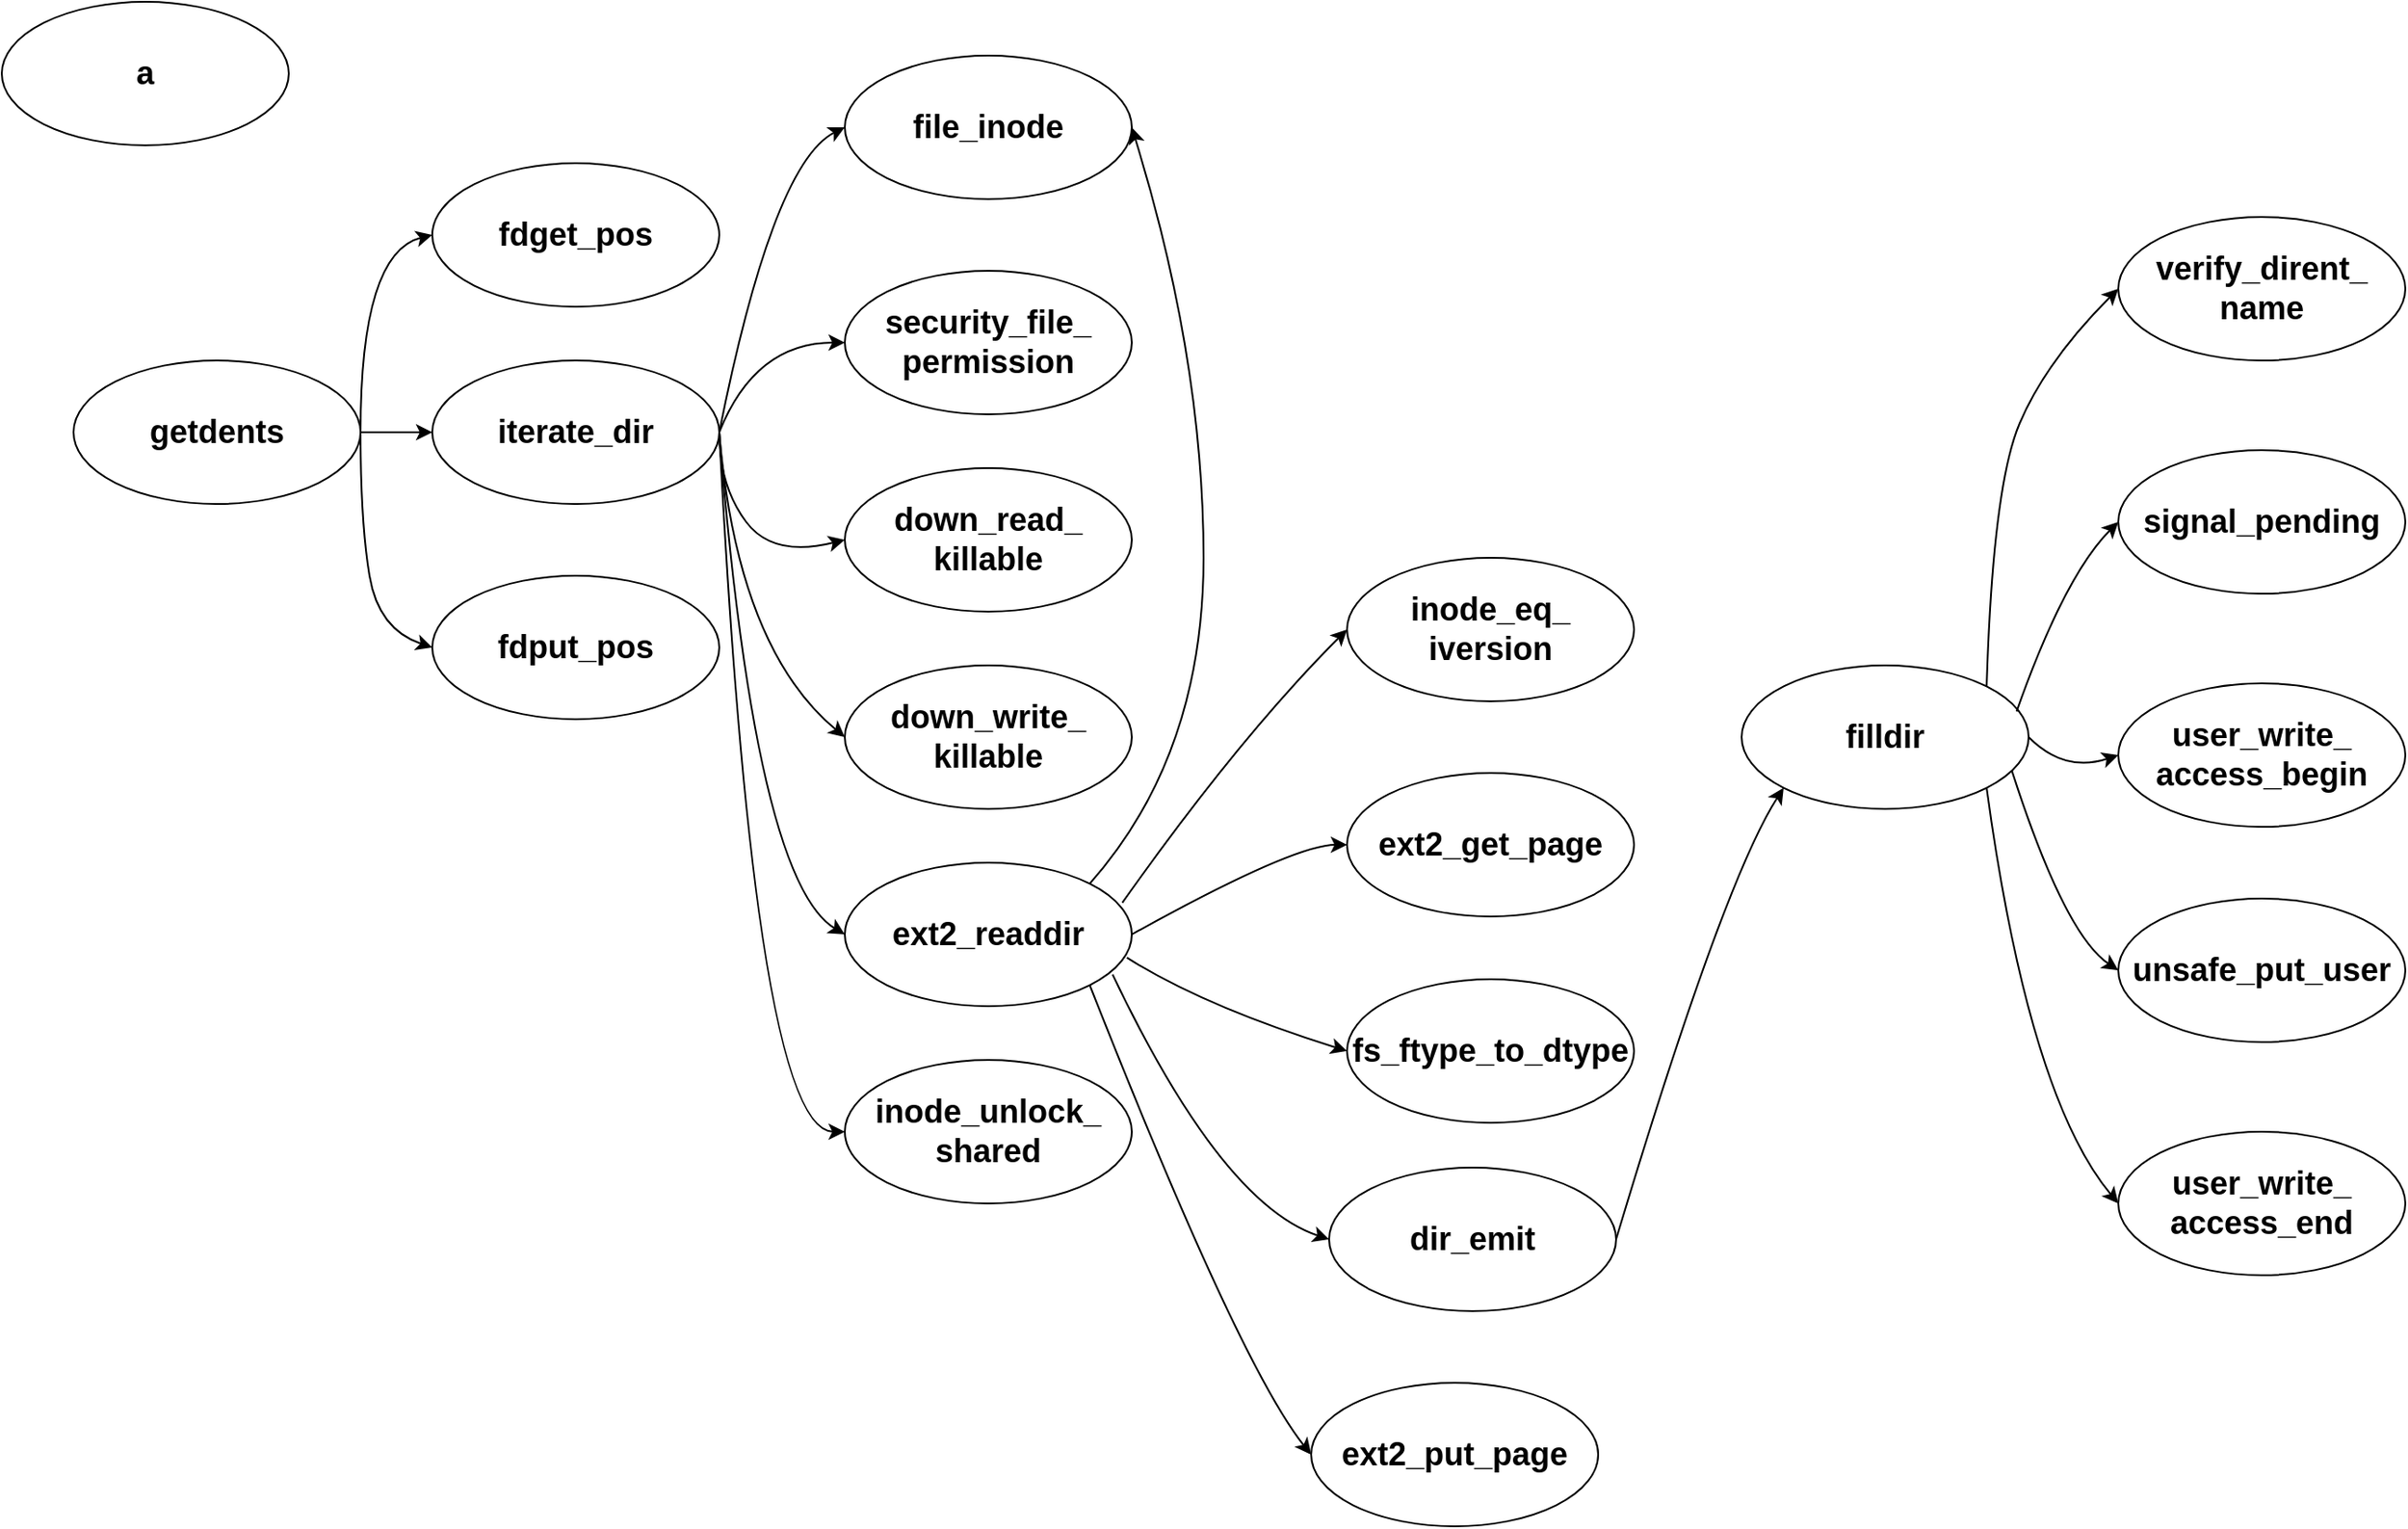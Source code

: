<mxfile version="17.4.3" type="github">
  <diagram id="wh8e0AfhXRtJmM7Nm8Zx" name="Page-1">
    <mxGraphModel dx="1730" dy="965" grid="1" gridSize="10" guides="1" tooltips="1" connect="1" arrows="1" fold="1" page="1" pageScale="1" pageWidth="827" pageHeight="1169" math="0" shadow="0">
      <root>
        <mxCell id="0" />
        <mxCell id="1" parent="0" />
        <mxCell id="8KLHfao8B2fxPnTa-pXK-3" value="&lt;font style=&quot;font-size: 18px&quot;&gt;&lt;b&gt;a&lt;/b&gt;&lt;/font&gt;" style="ellipse;whiteSpace=wrap;html=1;" vertex="1" parent="1">
          <mxGeometry width="160" height="80" as="geometry" />
        </mxCell>
        <mxCell id="8KLHfao8B2fxPnTa-pXK-19" style="edgeStyle=orthogonalEdgeStyle;rounded=0;orthogonalLoop=1;jettySize=auto;html=1;exitX=1;exitY=0.5;exitDx=0;exitDy=0;entryX=0;entryY=0.5;entryDx=0;entryDy=0;fontSize=18;" edge="1" parent="1" source="8KLHfao8B2fxPnTa-pXK-4" target="8KLHfao8B2fxPnTa-pXK-7">
          <mxGeometry relative="1" as="geometry" />
        </mxCell>
        <mxCell id="8KLHfao8B2fxPnTa-pXK-4" value="&lt;font style=&quot;font-size: 18px&quot;&gt;&lt;b&gt;getdents&lt;/b&gt;&lt;/font&gt;" style="ellipse;whiteSpace=wrap;html=1;" vertex="1" parent="1">
          <mxGeometry x="40" y="200" width="160" height="80" as="geometry" />
        </mxCell>
        <mxCell id="8KLHfao8B2fxPnTa-pXK-5" value="&lt;span style=&quot;font-size: 18px&quot;&gt;&lt;b&gt;fdget_pos&lt;/b&gt;&lt;/span&gt;" style="ellipse;whiteSpace=wrap;html=1;" vertex="1" parent="1">
          <mxGeometry x="240" y="90" width="160" height="80" as="geometry" />
        </mxCell>
        <mxCell id="8KLHfao8B2fxPnTa-pXK-6" value="&lt;span style=&quot;font-size: 18px&quot;&gt;&lt;b&gt;fdput_pos&lt;/b&gt;&lt;/span&gt;" style="ellipse;whiteSpace=wrap;html=1;" vertex="1" parent="1">
          <mxGeometry x="240" y="320" width="160" height="80" as="geometry" />
        </mxCell>
        <mxCell id="8KLHfao8B2fxPnTa-pXK-7" value="&lt;span style=&quot;font-size: 18px&quot;&gt;&lt;b&gt;iterate_dir&lt;/b&gt;&lt;/span&gt;" style="ellipse;whiteSpace=wrap;html=1;" vertex="1" parent="1">
          <mxGeometry x="240" y="200" width="160" height="80" as="geometry" />
        </mxCell>
        <mxCell id="8KLHfao8B2fxPnTa-pXK-8" value="&lt;span style=&quot;font-size: 18px&quot;&gt;&lt;b&gt;file_inode&lt;/b&gt;&lt;/span&gt;" style="ellipse;whiteSpace=wrap;html=1;" vertex="1" parent="1">
          <mxGeometry x="470" y="30" width="160" height="80" as="geometry" />
        </mxCell>
        <mxCell id="8KLHfao8B2fxPnTa-pXK-9" value="&lt;span style=&quot;font-size: 18px&quot;&gt;&lt;b&gt;security_file_&lt;br&gt;permission&lt;/b&gt;&lt;/span&gt;" style="ellipse;whiteSpace=wrap;html=1;" vertex="1" parent="1">
          <mxGeometry x="470" y="150" width="160" height="80" as="geometry" />
        </mxCell>
        <mxCell id="8KLHfao8B2fxPnTa-pXK-10" value="&lt;span style=&quot;font-size: 18px&quot;&gt;&lt;b&gt;down_read_&lt;br&gt;killable&lt;/b&gt;&lt;/span&gt;" style="ellipse;whiteSpace=wrap;html=1;" vertex="1" parent="1">
          <mxGeometry x="470" y="260" width="160" height="80" as="geometry" />
        </mxCell>
        <mxCell id="8KLHfao8B2fxPnTa-pXK-11" value="&lt;span style=&quot;font-size: 18px&quot;&gt;&lt;b&gt;down_write_&lt;br&gt;killable&lt;/b&gt;&lt;/span&gt;" style="ellipse;whiteSpace=wrap;html=1;" vertex="1" parent="1">
          <mxGeometry x="470" y="370" width="160" height="80" as="geometry" />
        </mxCell>
        <mxCell id="8KLHfao8B2fxPnTa-pXK-12" value="&lt;span style=&quot;font-size: 18px&quot;&gt;&lt;b&gt;ext2_readdir&lt;/b&gt;&lt;/span&gt;" style="ellipse;whiteSpace=wrap;html=1;" vertex="1" parent="1">
          <mxGeometry x="470" y="480" width="160" height="80" as="geometry" />
        </mxCell>
        <mxCell id="8KLHfao8B2fxPnTa-pXK-13" value="&lt;span style=&quot;font-size: 18px&quot;&gt;&lt;b&gt;inode_unlock_&lt;br&gt;shared&lt;/b&gt;&lt;/span&gt;" style="ellipse;whiteSpace=wrap;html=1;" vertex="1" parent="1">
          <mxGeometry x="470" y="590" width="160" height="80" as="geometry" />
        </mxCell>
        <mxCell id="8KLHfao8B2fxPnTa-pXK-14" value="&lt;span style=&quot;font-size: 18px&quot;&gt;&lt;b&gt;inode_eq_&lt;br&gt;iversion&lt;/b&gt;&lt;/span&gt;" style="ellipse;whiteSpace=wrap;html=1;" vertex="1" parent="1">
          <mxGeometry x="750" y="310" width="160" height="80" as="geometry" />
        </mxCell>
        <mxCell id="8KLHfao8B2fxPnTa-pXK-18" value="" style="curved=1;endArrow=classic;html=1;rounded=0;fontSize=18;exitX=1;exitY=0.5;exitDx=0;exitDy=0;" edge="1" parent="1" source="8KLHfao8B2fxPnTa-pXK-4">
          <mxGeometry width="50" height="50" relative="1" as="geometry">
            <mxPoint x="190" y="180" as="sourcePoint" />
            <mxPoint x="240" y="130" as="targetPoint" />
            <Array as="points">
              <mxPoint x="200" y="140" />
            </Array>
          </mxGeometry>
        </mxCell>
        <mxCell id="8KLHfao8B2fxPnTa-pXK-20" value="" style="curved=1;endArrow=classic;html=1;rounded=0;fontSize=18;exitX=1;exitY=0.5;exitDx=0;exitDy=0;" edge="1" parent="1" source="8KLHfao8B2fxPnTa-pXK-4">
          <mxGeometry width="50" height="50" relative="1" as="geometry">
            <mxPoint x="190" y="410" as="sourcePoint" />
            <mxPoint x="240" y="360" as="targetPoint" />
            <Array as="points">
              <mxPoint x="200" y="290" />
              <mxPoint x="210" y="350" />
            </Array>
          </mxGeometry>
        </mxCell>
        <mxCell id="8KLHfao8B2fxPnTa-pXK-21" value="" style="curved=1;endArrow=classic;html=1;rounded=0;fontSize=18;exitX=1;exitY=0.5;exitDx=0;exitDy=0;" edge="1" parent="1" source="8KLHfao8B2fxPnTa-pXK-7">
          <mxGeometry width="50" height="50" relative="1" as="geometry">
            <mxPoint x="420" y="120" as="sourcePoint" />
            <mxPoint x="470" y="70" as="targetPoint" />
            <Array as="points">
              <mxPoint x="430" y="90" />
            </Array>
          </mxGeometry>
        </mxCell>
        <mxCell id="8KLHfao8B2fxPnTa-pXK-22" value="" style="curved=1;endArrow=classic;html=1;rounded=0;fontSize=18;" edge="1" parent="1">
          <mxGeometry width="50" height="50" relative="1" as="geometry">
            <mxPoint x="400" y="240" as="sourcePoint" />
            <mxPoint x="470" y="190" as="targetPoint" />
            <Array as="points">
              <mxPoint x="420" y="190" />
            </Array>
          </mxGeometry>
        </mxCell>
        <mxCell id="8KLHfao8B2fxPnTa-pXK-23" value="" style="curved=1;endArrow=classic;html=1;rounded=0;fontSize=18;" edge="1" parent="1">
          <mxGeometry width="50" height="50" relative="1" as="geometry">
            <mxPoint x="400" y="240" as="sourcePoint" />
            <mxPoint x="470" y="300" as="targetPoint" />
            <Array as="points">
              <mxPoint x="400" y="270" />
              <mxPoint x="430" y="310" />
            </Array>
          </mxGeometry>
        </mxCell>
        <mxCell id="8KLHfao8B2fxPnTa-pXK-24" value="" style="curved=1;endArrow=classic;html=1;rounded=0;fontSize=18;" edge="1" parent="1">
          <mxGeometry width="50" height="50" relative="1" as="geometry">
            <mxPoint x="400" y="240" as="sourcePoint" />
            <mxPoint x="470" y="410" as="targetPoint" />
            <Array as="points">
              <mxPoint x="410" y="360" />
            </Array>
          </mxGeometry>
        </mxCell>
        <mxCell id="8KLHfao8B2fxPnTa-pXK-25" value="" style="curved=1;endArrow=classic;html=1;rounded=0;fontSize=18;exitX=1;exitY=0.5;exitDx=0;exitDy=0;" edge="1" parent="1" source="8KLHfao8B2fxPnTa-pXK-7">
          <mxGeometry width="50" height="50" relative="1" as="geometry">
            <mxPoint x="400" y="230" as="sourcePoint" />
            <mxPoint x="470" y="520" as="targetPoint" />
            <Array as="points">
              <mxPoint x="420" y="490" />
            </Array>
          </mxGeometry>
        </mxCell>
        <mxCell id="8KLHfao8B2fxPnTa-pXK-26" value="" style="curved=1;endArrow=classic;html=1;rounded=0;fontSize=18;" edge="1" parent="1">
          <mxGeometry width="50" height="50" relative="1" as="geometry">
            <mxPoint x="400" y="240" as="sourcePoint" />
            <mxPoint x="470" y="630" as="targetPoint" />
            <Array as="points">
              <mxPoint x="420" y="630" />
            </Array>
          </mxGeometry>
        </mxCell>
        <mxCell id="8KLHfao8B2fxPnTa-pXK-27" value="" style="curved=1;endArrow=classic;html=1;rounded=0;fontSize=18;exitX=1;exitY=0;exitDx=0;exitDy=0;entryX=1;entryY=0.5;entryDx=0;entryDy=0;" edge="1" parent="1" source="8KLHfao8B2fxPnTa-pXK-12" target="8KLHfao8B2fxPnTa-pXK-8">
          <mxGeometry width="50" height="50" relative="1" as="geometry">
            <mxPoint x="650" y="400" as="sourcePoint" />
            <mxPoint x="700" y="350" as="targetPoint" />
            <Array as="points">
              <mxPoint x="670" y="420" />
              <mxPoint x="670" y="200" />
            </Array>
          </mxGeometry>
        </mxCell>
        <mxCell id="8KLHfao8B2fxPnTa-pXK-28" value="&lt;span style=&quot;font-size: 18px&quot;&gt;&lt;b&gt;ext2_get_page&lt;/b&gt;&lt;/span&gt;" style="ellipse;whiteSpace=wrap;html=1;" vertex="1" parent="1">
          <mxGeometry x="750" y="430" width="160" height="80" as="geometry" />
        </mxCell>
        <mxCell id="8KLHfao8B2fxPnTa-pXK-29" value="&lt;span style=&quot;font-size: 18px&quot;&gt;&lt;b&gt;ext2_put_page&lt;/b&gt;&lt;/span&gt;" style="ellipse;whiteSpace=wrap;html=1;" vertex="1" parent="1">
          <mxGeometry x="730" y="770" width="160" height="80" as="geometry" />
        </mxCell>
        <mxCell id="8KLHfao8B2fxPnTa-pXK-30" value="&lt;span style=&quot;font-size: 18px&quot;&gt;&lt;b&gt;fs_ftype_to_dtype&lt;/b&gt;&lt;/span&gt;" style="ellipse;whiteSpace=wrap;html=1;" vertex="1" parent="1">
          <mxGeometry x="750" y="545" width="160" height="80" as="geometry" />
        </mxCell>
        <mxCell id="8KLHfao8B2fxPnTa-pXK-31" value="&lt;span style=&quot;font-size: 18px&quot;&gt;&lt;b&gt;dir_emit&lt;/b&gt;&lt;/span&gt;" style="ellipse;whiteSpace=wrap;html=1;" vertex="1" parent="1">
          <mxGeometry x="740" y="650" width="160" height="80" as="geometry" />
        </mxCell>
        <mxCell id="8KLHfao8B2fxPnTa-pXK-32" value="&lt;span style=&quot;font-size: 18px&quot;&gt;&lt;b&gt;filldir&lt;/b&gt;&lt;/span&gt;" style="ellipse;whiteSpace=wrap;html=1;" vertex="1" parent="1">
          <mxGeometry x="970" y="370" width="160" height="80" as="geometry" />
        </mxCell>
        <mxCell id="8KLHfao8B2fxPnTa-pXK-33" value="&lt;span style=&quot;font-size: 18px&quot;&gt;&lt;b&gt;verify_dirent_&lt;br&gt;name&lt;/b&gt;&lt;/span&gt;" style="ellipse;whiteSpace=wrap;html=1;" vertex="1" parent="1">
          <mxGeometry x="1180" y="120" width="160" height="80" as="geometry" />
        </mxCell>
        <mxCell id="8KLHfao8B2fxPnTa-pXK-34" value="&lt;span style=&quot;font-size: 18px&quot;&gt;&lt;b&gt;signal_pending&lt;/b&gt;&lt;/span&gt;" style="ellipse;whiteSpace=wrap;html=1;" vertex="1" parent="1">
          <mxGeometry x="1180" y="250" width="160" height="80" as="geometry" />
        </mxCell>
        <mxCell id="8KLHfao8B2fxPnTa-pXK-35" value="&lt;span style=&quot;font-size: 18px&quot;&gt;&lt;b&gt;user_write_&lt;br&gt;access_begin&lt;/b&gt;&lt;/span&gt;" style="ellipse;whiteSpace=wrap;html=1;" vertex="1" parent="1">
          <mxGeometry x="1180" y="380" width="160" height="80" as="geometry" />
        </mxCell>
        <mxCell id="8KLHfao8B2fxPnTa-pXK-36" value="&lt;span style=&quot;font-size: 18px&quot;&gt;&lt;b&gt;unsafe_put_user&lt;/b&gt;&lt;/span&gt;" style="ellipse;whiteSpace=wrap;html=1;" vertex="1" parent="1">
          <mxGeometry x="1180" y="500" width="160" height="80" as="geometry" />
        </mxCell>
        <mxCell id="8KLHfao8B2fxPnTa-pXK-37" value="&lt;span style=&quot;font-size: 18px&quot;&gt;&lt;b&gt;user_write_&lt;br&gt;access_end&lt;/b&gt;&lt;/span&gt;" style="ellipse;whiteSpace=wrap;html=1;" vertex="1" parent="1">
          <mxGeometry x="1180" y="630" width="160" height="80" as="geometry" />
        </mxCell>
        <mxCell id="8KLHfao8B2fxPnTa-pXK-38" value="" style="curved=1;endArrow=classic;html=1;rounded=0;fontSize=18;entryX=0;entryY=0.5;entryDx=0;entryDy=0;exitX=0.967;exitY=0.279;exitDx=0;exitDy=0;exitPerimeter=0;" edge="1" parent="1" source="8KLHfao8B2fxPnTa-pXK-12" target="8KLHfao8B2fxPnTa-pXK-14">
          <mxGeometry width="50" height="50" relative="1" as="geometry">
            <mxPoint x="690" y="400" as="sourcePoint" />
            <mxPoint x="740" y="350" as="targetPoint" />
            <Array as="points">
              <mxPoint x="690" y="410" />
            </Array>
          </mxGeometry>
        </mxCell>
        <mxCell id="8KLHfao8B2fxPnTa-pXK-39" value="" style="curved=1;endArrow=classic;html=1;rounded=0;fontSize=18;entryX=0;entryY=0.5;entryDx=0;entryDy=0;exitX=1;exitY=0.5;exitDx=0;exitDy=0;" edge="1" parent="1" source="8KLHfao8B2fxPnTa-pXK-12" target="8KLHfao8B2fxPnTa-pXK-28">
          <mxGeometry width="50" height="50" relative="1" as="geometry">
            <mxPoint x="670" y="540" as="sourcePoint" />
            <mxPoint x="720" y="490" as="targetPoint" />
            <Array as="points">
              <mxPoint x="720" y="470" />
            </Array>
          </mxGeometry>
        </mxCell>
        <mxCell id="8KLHfao8B2fxPnTa-pXK-40" value="" style="curved=1;endArrow=classic;html=1;rounded=0;fontSize=18;entryX=0;entryY=0.5;entryDx=0;entryDy=0;exitX=0.983;exitY=0.662;exitDx=0;exitDy=0;exitPerimeter=0;" edge="1" parent="1" source="8KLHfao8B2fxPnTa-pXK-12" target="8KLHfao8B2fxPnTa-pXK-30">
          <mxGeometry width="50" height="50" relative="1" as="geometry">
            <mxPoint x="630" y="540" as="sourcePoint" />
            <mxPoint x="730" y="590" as="targetPoint" />
            <Array as="points">
              <mxPoint x="670" y="560" />
            </Array>
          </mxGeometry>
        </mxCell>
        <mxCell id="8KLHfao8B2fxPnTa-pXK-41" value="" style="curved=1;endArrow=classic;html=1;rounded=0;fontSize=18;entryX=0;entryY=0.5;entryDx=0;entryDy=0;exitX=0.933;exitY=0.779;exitDx=0;exitDy=0;exitPerimeter=0;" edge="1" parent="1" source="8KLHfao8B2fxPnTa-pXK-12" target="8KLHfao8B2fxPnTa-pXK-31">
          <mxGeometry width="50" height="50" relative="1" as="geometry">
            <mxPoint x="670" y="740" as="sourcePoint" />
            <mxPoint x="720" y="690" as="targetPoint" />
            <Array as="points">
              <mxPoint x="680" y="670" />
            </Array>
          </mxGeometry>
        </mxCell>
        <mxCell id="8KLHfao8B2fxPnTa-pXK-42" value="" style="curved=1;endArrow=classic;html=1;rounded=0;fontSize=18;entryX=0;entryY=0.5;entryDx=0;entryDy=0;exitX=1;exitY=1;exitDx=0;exitDy=0;" edge="1" parent="1" source="8KLHfao8B2fxPnTa-pXK-12" target="8KLHfao8B2fxPnTa-pXK-29">
          <mxGeometry width="50" height="50" relative="1" as="geometry">
            <mxPoint x="630" y="520" as="sourcePoint" />
            <mxPoint x="670" y="800" as="targetPoint" />
            <Array as="points">
              <mxPoint x="690" y="760" />
            </Array>
          </mxGeometry>
        </mxCell>
        <mxCell id="8KLHfao8B2fxPnTa-pXK-43" value="" style="curved=1;endArrow=classic;html=1;rounded=0;fontSize=18;entryX=0;entryY=1;entryDx=0;entryDy=0;exitX=1;exitY=0.5;exitDx=0;exitDy=0;" edge="1" parent="1" source="8KLHfao8B2fxPnTa-pXK-31" target="8KLHfao8B2fxPnTa-pXK-32">
          <mxGeometry width="50" height="50" relative="1" as="geometry">
            <mxPoint x="940" y="530" as="sourcePoint" />
            <mxPoint x="990" y="480" as="targetPoint" />
            <Array as="points">
              <mxPoint x="960" y="490" />
            </Array>
          </mxGeometry>
        </mxCell>
        <mxCell id="8KLHfao8B2fxPnTa-pXK-44" value="" style="curved=1;endArrow=classic;html=1;rounded=0;fontSize=18;entryX=0;entryY=0.5;entryDx=0;entryDy=0;exitX=1;exitY=0;exitDx=0;exitDy=0;" edge="1" parent="1" source="8KLHfao8B2fxPnTa-pXK-32" target="8KLHfao8B2fxPnTa-pXK-33">
          <mxGeometry width="50" height="50" relative="1" as="geometry">
            <mxPoint x="1090" y="250" as="sourcePoint" />
            <mxPoint x="1140" y="200" as="targetPoint" />
            <Array as="points">
              <mxPoint x="1110" y="270" />
              <mxPoint x="1140" y="200" />
            </Array>
          </mxGeometry>
        </mxCell>
        <mxCell id="8KLHfao8B2fxPnTa-pXK-45" value="" style="curved=1;endArrow=classic;html=1;rounded=0;fontSize=18;entryX=0;entryY=0.5;entryDx=0;entryDy=0;exitX=0.958;exitY=0.321;exitDx=0;exitDy=0;exitPerimeter=0;" edge="1" parent="1" source="8KLHfao8B2fxPnTa-pXK-32" target="8KLHfao8B2fxPnTa-pXK-34">
          <mxGeometry width="50" height="50" relative="1" as="geometry">
            <mxPoint x="1120" y="390" as="sourcePoint" />
            <mxPoint x="1170" y="340" as="targetPoint" />
            <Array as="points">
              <mxPoint x="1150" y="320" />
            </Array>
          </mxGeometry>
        </mxCell>
        <mxCell id="8KLHfao8B2fxPnTa-pXK-46" value="" style="curved=1;endArrow=classic;html=1;rounded=0;fontSize=18;entryX=0;entryY=0.5;entryDx=0;entryDy=0;exitX=1;exitY=0.5;exitDx=0;exitDy=0;" edge="1" parent="1" source="8KLHfao8B2fxPnTa-pXK-32" target="8KLHfao8B2fxPnTa-pXK-35">
          <mxGeometry width="50" height="50" relative="1" as="geometry">
            <mxPoint x="1110" y="510" as="sourcePoint" />
            <mxPoint x="1160" y="460" as="targetPoint" />
            <Array as="points">
              <mxPoint x="1150" y="430" />
            </Array>
          </mxGeometry>
        </mxCell>
        <mxCell id="8KLHfao8B2fxPnTa-pXK-47" value="" style="curved=1;endArrow=classic;html=1;rounded=0;fontSize=18;entryX=0;entryY=0.5;entryDx=0;entryDy=0;exitX=0.942;exitY=0.737;exitDx=0;exitDy=0;exitPerimeter=0;" edge="1" parent="1" source="8KLHfao8B2fxPnTa-pXK-32" target="8KLHfao8B2fxPnTa-pXK-36">
          <mxGeometry width="50" height="50" relative="1" as="geometry">
            <mxPoint x="1090" y="570" as="sourcePoint" />
            <mxPoint x="1140" y="520" as="targetPoint" />
            <Array as="points">
              <mxPoint x="1150" y="520" />
            </Array>
          </mxGeometry>
        </mxCell>
        <mxCell id="8KLHfao8B2fxPnTa-pXK-48" value="" style="curved=1;endArrow=classic;html=1;rounded=0;fontSize=18;entryX=0;entryY=0.5;entryDx=0;entryDy=0;exitX=1;exitY=1;exitDx=0;exitDy=0;" edge="1" parent="1" source="8KLHfao8B2fxPnTa-pXK-32" target="8KLHfao8B2fxPnTa-pXK-37">
          <mxGeometry width="50" height="50" relative="1" as="geometry">
            <mxPoint x="1070" y="710" as="sourcePoint" />
            <mxPoint x="1120" y="660" as="targetPoint" />
            <Array as="points">
              <mxPoint x="1130" y="610" />
            </Array>
          </mxGeometry>
        </mxCell>
      </root>
    </mxGraphModel>
  </diagram>
</mxfile>

